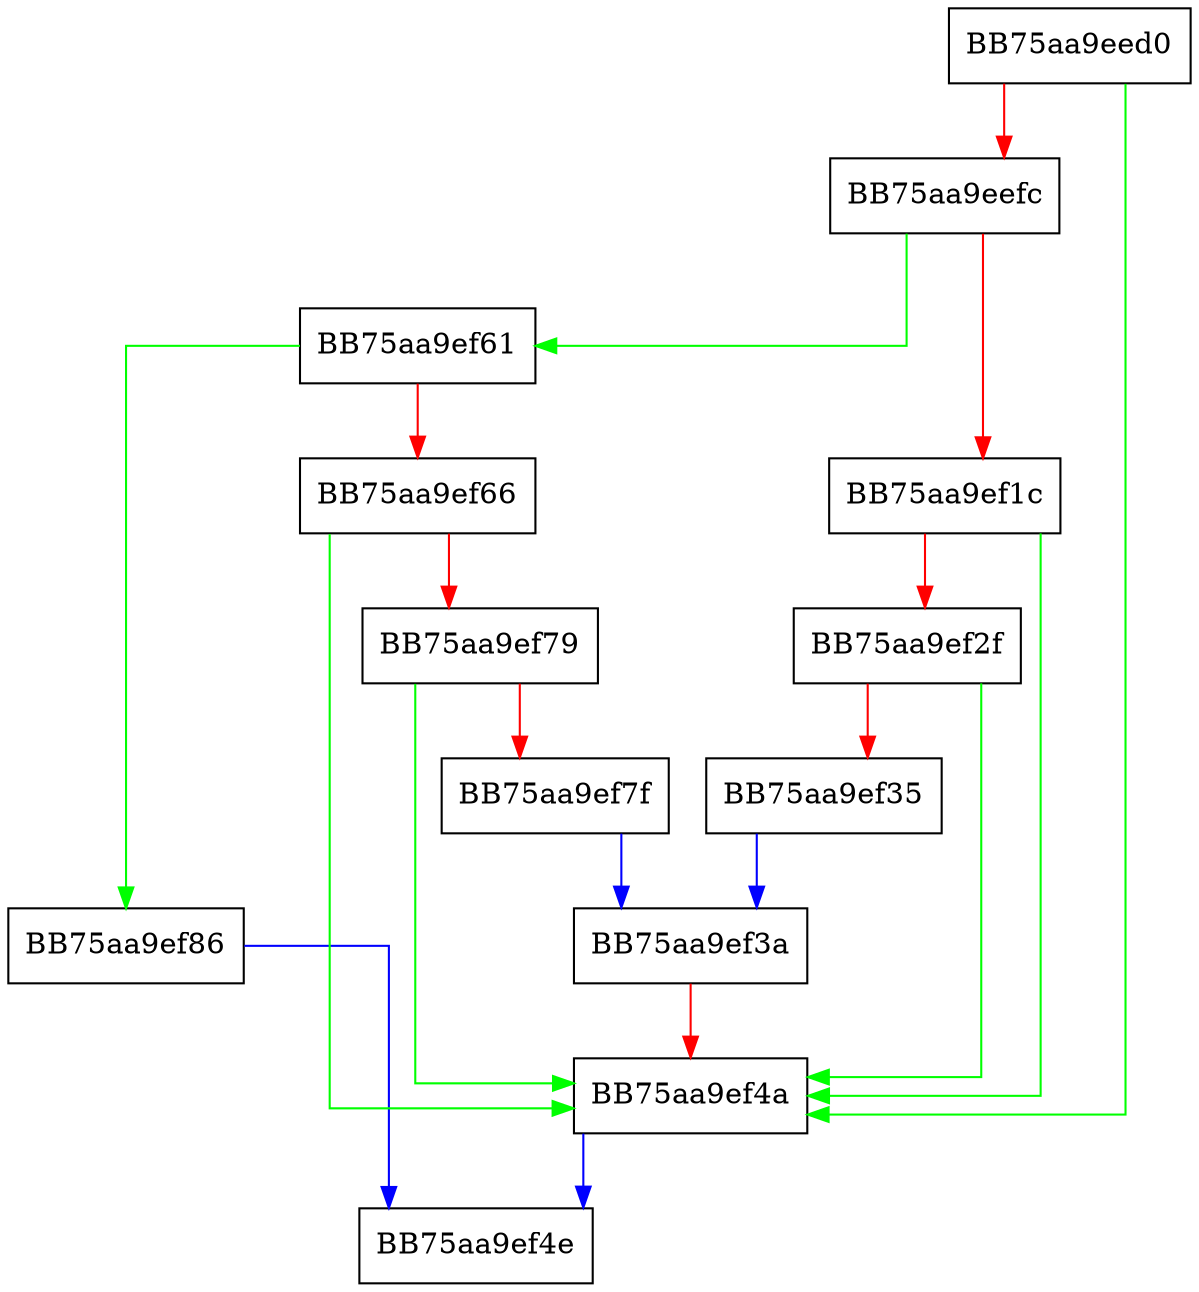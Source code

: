 digraph RpfAPI_GetMotw {
  node [shape="box"];
  graph [splines=ortho];
  BB75aa9eed0 -> BB75aa9ef4a [color="green"];
  BB75aa9eed0 -> BB75aa9eefc [color="red"];
  BB75aa9eefc -> BB75aa9ef61 [color="green"];
  BB75aa9eefc -> BB75aa9ef1c [color="red"];
  BB75aa9ef1c -> BB75aa9ef4a [color="green"];
  BB75aa9ef1c -> BB75aa9ef2f [color="red"];
  BB75aa9ef2f -> BB75aa9ef4a [color="green"];
  BB75aa9ef2f -> BB75aa9ef35 [color="red"];
  BB75aa9ef35 -> BB75aa9ef3a [color="blue"];
  BB75aa9ef3a -> BB75aa9ef4a [color="red"];
  BB75aa9ef4a -> BB75aa9ef4e [color="blue"];
  BB75aa9ef61 -> BB75aa9ef86 [color="green"];
  BB75aa9ef61 -> BB75aa9ef66 [color="red"];
  BB75aa9ef66 -> BB75aa9ef4a [color="green"];
  BB75aa9ef66 -> BB75aa9ef79 [color="red"];
  BB75aa9ef79 -> BB75aa9ef4a [color="green"];
  BB75aa9ef79 -> BB75aa9ef7f [color="red"];
  BB75aa9ef7f -> BB75aa9ef3a [color="blue"];
  BB75aa9ef86 -> BB75aa9ef4e [color="blue"];
}